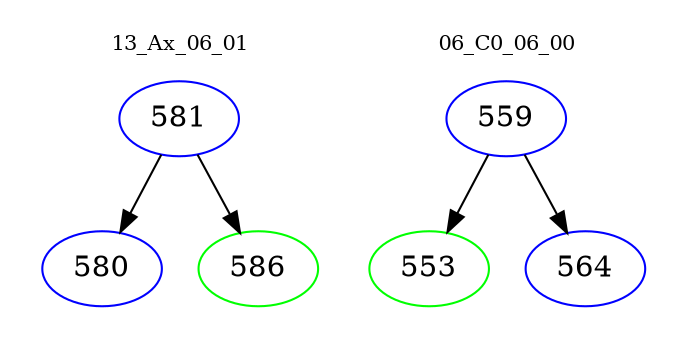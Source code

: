 digraph{
subgraph cluster_0 {
color = white
label = "13_Ax_06_01";
fontsize=10;
T0_581 [label="581", color="blue"]
T0_581 -> T0_580 [color="black"]
T0_580 [label="580", color="blue"]
T0_581 -> T0_586 [color="black"]
T0_586 [label="586", color="green"]
}
subgraph cluster_1 {
color = white
label = "06_C0_06_00";
fontsize=10;
T1_559 [label="559", color="blue"]
T1_559 -> T1_553 [color="black"]
T1_553 [label="553", color="green"]
T1_559 -> T1_564 [color="black"]
T1_564 [label="564", color="blue"]
}
}
